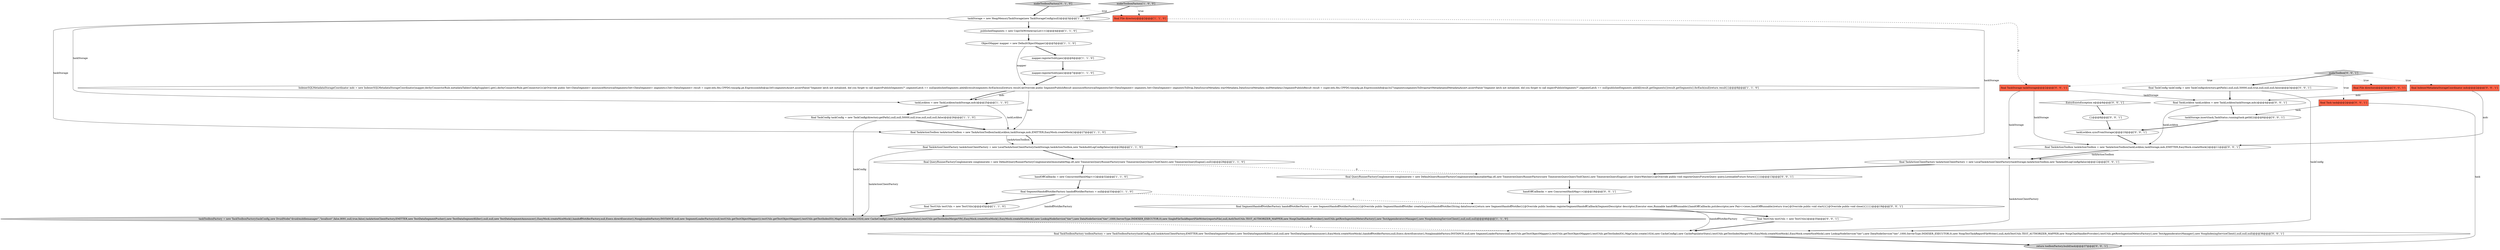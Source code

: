 digraph {
26 [style = filled, label = "final TaskToolboxFactory toolboxFactory = new TaskToolboxFactory(taskConfig,null,taskActionClientFactory,EMITTER,new TestDataSegmentPusher(),new TestDataSegmentKiller(),null,null,new TestDataSegmentAnnouncer(),EasyMock.createNiceMock(),handoffNotifierFactory,null,Execs.directExecutor(),NoopJoinableFactory.INSTANCE,null,new SegmentLoaderFactory(null,testUtils.getTestObjectMapper()),testUtils.getTestObjectMapper(),testUtils.getTestIndexIO(),MapCache.create(1024),new CacheConfig(),new CachePopulatorStats(),testUtils.getTestIndexMergerV9(),EasyMock.createNiceMock(),EasyMock.createNiceMock(),new LookupNodeService(\"tier\"),new DataNodeService(\"tier\",1000,ServerType.INDEXER_EXECUTOR,0),new NoopTestTaskReportFileWriter(),null,AuthTestUtils.TEST_AUTHORIZER_MAPPER,new NoopChatHandlerProvider(),testUtils.getRowIngestionMetersFactory(),new TestAppenderatorsManager(),new NoopIndexingServiceClient(),null,null,null)@@@36@@@['0', '0', '1']", fillcolor = white, shape = ellipse image = "AAA0AAABBB3BBB"];
15 [style = filled, label = "handOffCallbacks = new ConcurrentHashMap<>()@@@32@@@['1', '1', '0']", fillcolor = white, shape = ellipse image = "AAA0AAABBB1BBB"];
23 [style = filled, label = "final Task task@@@2@@@['0', '0', '1']", fillcolor = tomato, shape = box image = "AAA0AAABBB3BBB"];
35 [style = filled, label = "return toolboxFactory.build(task)@@@37@@@['0', '0', '1']", fillcolor = lightgray, shape = ellipse image = "AAA0AAABBB3BBB"];
8 [style = filled, label = "final File directory@@@2@@@['1', '1', '0']", fillcolor = tomato, shape = box image = "AAA0AAABBB1BBB"];
28 [style = filled, label = "final SegmentHandoffNotifierFactory handoffNotifierFactory = new SegmentHandoffNotifierFactory(){@Override public SegmentHandoffNotifier createSegmentHandoffNotifier(String dataSource){return new SegmentHandoffNotifier(){@Override public boolean registerSegmentHandoffCallback(SegmentDescriptor descriptor,Executor exec,Runnable handOffRunnable){handOffCallbacks.put(descriptor,new Pair<>(exec,handOffRunnable))return true}@Override public void start(){}@Override public void close(){}}}}@@@19@@@['0', '0', '1']", fillcolor = white, shape = ellipse image = "AAA0AAABBB3BBB"];
0 [style = filled, label = "mapper.registerSubtypes()@@@7@@@['1', '1', '0']", fillcolor = white, shape = ellipse image = "AAA0AAABBB1BBB"];
2 [style = filled, label = "final TestUtils testUtils = new TestUtils()@@@45@@@['1', '1', '0']", fillcolor = white, shape = ellipse image = "AAA0AAABBB1BBB"];
27 [style = filled, label = "handOffCallbacks = new ConcurrentHashMap<>()@@@18@@@['0', '0', '1']", fillcolor = white, shape = ellipse image = "AAA0AAABBB3BBB"];
30 [style = filled, label = "final TaskStorage taskStorage@@@2@@@['0', '0', '1']", fillcolor = tomato, shape = box image = "AAA0AAABBB3BBB"];
5 [style = filled, label = "taskStorage = new HeapMemoryTaskStorage(new TaskStorageConfig(null))@@@3@@@['1', '1', '0']", fillcolor = white, shape = ellipse image = "AAA0AAABBB1BBB"];
18 [style = filled, label = "final QueryRunnerFactoryConglomerate conglomerate = new DefaultQueryRunnerFactoryConglomerate(ImmutableMap.of(,new TimeseriesQueryRunnerFactory(new TimeseriesQueryQueryToolChest(),new TimeseriesQueryEngine(),new QueryWatcher(){@Override public void registerQueryFuture(Query query,ListenableFuture future){}})))@@@13@@@['0', '0', '1']", fillcolor = white, shape = ellipse image = "AAA0AAABBB3BBB"];
25 [style = filled, label = "final IndexerMetadataStorageCoordinator mdc@@@2@@@['0', '0', '1']", fillcolor = tomato, shape = box image = "AAA0AAABBB3BBB"];
7 [style = filled, label = "final TaskActionToolbox taskActionToolbox = new TaskActionToolbox(taskLockbox,taskStorage,mdc,EMITTER,EasyMock.createMock())@@@27@@@['1', '1', '0']", fillcolor = white, shape = ellipse image = "AAA0AAABBB1BBB"];
20 [style = filled, label = "{}@@@8@@@['0', '0', '1']", fillcolor = white, shape = ellipse image = "AAA0AAABBB3BBB"];
33 [style = filled, label = "final TaskConfig taskConfig = new TaskConfig(directory.getPath(),null,null,50000,null,true,null,null,null,false)@@@3@@@['0', '0', '1']", fillcolor = white, shape = ellipse image = "AAA0AAABBB3BBB"];
14 [style = filled, label = "final TaskConfig taskConfig = new TaskConfig(directory.getPath(),null,null,50000,null,true,null,null,null,false)@@@26@@@['1', '1', '0']", fillcolor = white, shape = ellipse image = "AAA0AAABBB1BBB"];
3 [style = filled, label = "taskToolboxFactory = new TaskToolboxFactory(taskConfig,new DruidNode(\"druid/middlemanager\",\"localhost\",false,8091,null,true,false),taskActionClientFactory,EMITTER,new TestDataSegmentPusher(),new TestDataSegmentKiller(),null,null,new TestDataSegmentAnnouncer(),EasyMock.createNiceMock(),handoffNotifierFactory,null,Execs.directExecutor(),NoopJoinableFactory.INSTANCE,null,new SegmentLoaderFactory(null,testUtils.getTestObjectMapper()),testUtils.getTestObjectMapper(),testUtils.getTestIndexIO(),MapCache.create(1024),new CacheConfig(),new CachePopulatorStats(),testUtils.getTestIndexMergerV9(),EasyMock.createNiceMock(),EasyMock.createNiceMock(),new LookupNodeService(\"tier\"),new DataNodeService(\"tier\",1000,ServerType.INDEXER_EXECUTOR,0),new SingleFileTaskReportFileWriter(reportsFile),null,AuthTestUtils.TEST_AUTHORIZER_MAPPER,new NoopChatHandlerProvider(),testUtils.getRowIngestionMetersFactory(),new TestAppenderatorsManager(),new NoopIndexingServiceClient(),null,null,null)@@@46@@@['1', '1', '0']", fillcolor = lightgray, shape = ellipse image = "AAA0AAABBB1BBB"];
16 [style = filled, label = "IndexerSQLMetadataStorageCoordinator mdc = new IndexerSQLMetadataStorageCoordinator(mapper,derbyConnectorRule.metadataTablesConfigSupplier().get(),derbyConnectorRule.getConnector()){@Override public Set<DataSegment> announceHistoricalSegments(Set<DataSegment> segments){Set<DataSegment> result = super.edu.fdu.CPPDG.tinypdg.pe.ExpressionInfo@aa1b01segmentsAssert.assertFalse(\"Segment latch not initialized, did you forget to call expectPublishSegments?\",segmentLatch == null)publishedSegments.addAll(result)segments.forEach(null)return result}@Override public SegmentPublishResult announceHistoricalSegments(Set<DataSegment> segments,Set<DataSegment> segmentsToDrop,DataSourceMetadata startMetadata,DataSourceMetadata endMetadata){SegmentPublishResult result = super.edu.fdu.CPPDG.tinypdg.pe.ExpressionInfo@aa1b27segmentssegmentsToDropstartMetadataendMetadataAssert.assertFalse(\"Segment latch not initialized, did you forget to call expectPublishSegments?\",segmentLatch == null)publishedSegments.addAll(result.getSegments())result.getSegments().forEach(null)return result}}@@@8@@@['1', '1', '0']", fillcolor = white, shape = ellipse image = "AAA0AAABBB1BBB"];
19 [style = filled, label = "final TaskActionToolbox taskActionToolbox = new TaskActionToolbox(taskLockbox,taskStorage,mdc,EMITTER,EasyMock.createMock())@@@11@@@['0', '0', '1']", fillcolor = white, shape = ellipse image = "AAA0AAABBB3BBB"];
24 [style = filled, label = "final TaskActionClientFactory taskActionClientFactory = new LocalTaskActionClientFactory(taskStorage,taskActionToolbox,new TaskAuditLogConfig(false))@@@12@@@['0', '0', '1']", fillcolor = white, shape = ellipse image = "AAA0AAABBB3BBB"];
17 [style = filled, label = "makeToolboxFactory['0', '1', '0']", fillcolor = lightgray, shape = diamond image = "AAA0AAABBB2BBB"];
6 [style = filled, label = "ObjectMapper mapper = new DefaultObjectMapper()@@@5@@@['1', '1', '0']", fillcolor = white, shape = ellipse image = "AAA0AAABBB1BBB"];
34 [style = filled, label = "taskStorage.insert(task,TaskStatus.running(task.getId()))@@@6@@@['0', '0', '1']", fillcolor = white, shape = ellipse image = "AAA0AAABBB3BBB"];
13 [style = filled, label = "publishedSegments = new CopyOnWriteArrayList<>()@@@4@@@['1', '1', '0']", fillcolor = white, shape = ellipse image = "AAA0AAABBB1BBB"];
10 [style = filled, label = "taskLockbox = new TaskLockbox(taskStorage,mdc)@@@25@@@['1', '1', '0']", fillcolor = white, shape = ellipse image = "AAA0AAABBB1BBB"];
22 [style = filled, label = "makeToolbox['0', '0', '1']", fillcolor = lightgray, shape = diamond image = "AAA0AAABBB3BBB"];
32 [style = filled, label = "final TestUtils testUtils = new TestUtils()@@@35@@@['0', '0', '1']", fillcolor = white, shape = ellipse image = "AAA0AAABBB3BBB"];
11 [style = filled, label = "mapper.registerSubtypes()@@@6@@@['1', '1', '0']", fillcolor = white, shape = ellipse image = "AAA0AAABBB1BBB"];
12 [style = filled, label = "makeToolboxFactory['1', '0', '0']", fillcolor = lightgray, shape = diamond image = "AAA0AAABBB1BBB"];
21 [style = filled, label = "final File directory@@@2@@@['0', '0', '1']", fillcolor = tomato, shape = box image = "AAA0AAABBB3BBB"];
9 [style = filled, label = "final TaskActionClientFactory taskActionClientFactory = new LocalTaskActionClientFactory(taskStorage,taskActionToolbox,new TaskAuditLogConfig(false))@@@28@@@['1', '1', '0']", fillcolor = white, shape = ellipse image = "AAA0AAABBB1BBB"];
1 [style = filled, label = "final SegmentHandoffNotifierFactory handoffNotifierFactory = null@@@33@@@['1', '1', '0']", fillcolor = white, shape = ellipse image = "AAA0AAABBB1BBB"];
31 [style = filled, label = "final TaskLockbox taskLockbox = new TaskLockbox(taskStorage,mdc)@@@4@@@['0', '0', '1']", fillcolor = white, shape = ellipse image = "AAA0AAABBB3BBB"];
4 [style = filled, label = "final QueryRunnerFactoryConglomerate conglomerate = new DefaultQueryRunnerFactoryConglomerate(ImmutableMap.of(,new TimeseriesQueryRunnerFactory(new TimeseriesQueryQueryToolChest(),new TimeseriesQueryEngine(),null)))@@@29@@@['1', '1', '0']", fillcolor = white, shape = ellipse image = "AAA0AAABBB1BBB"];
36 [style = filled, label = "EntryExistsException e@@@8@@@['0', '0', '1']", fillcolor = white, shape = diamond image = "AAA0AAABBB3BBB"];
29 [style = filled, label = "taskLockbox.syncFromStorage()@@@10@@@['0', '0', '1']", fillcolor = white, shape = ellipse image = "AAA0AAABBB3BBB"];
14->7 [style = bold, label=""];
14->3 [style = solid, label="taskConfig"];
33->26 [style = solid, label="taskConfig"];
22->23 [style = dotted, label="true"];
31->19 [style = solid, label="taskLockbox"];
29->19 [style = bold, label=""];
15->1 [style = bold, label=""];
33->31 [style = bold, label=""];
24->18 [style = bold, label=""];
9->4 [style = bold, label=""];
25->19 [style = solid, label="mdc"];
27->28 [style = bold, label=""];
36->20 [style = bold, label=""];
7->9 [style = bold, label=""];
10->7 [style = solid, label="taskLockbox"];
22->30 [style = dotted, label="true"];
11->0 [style = bold, label=""];
6->11 [style = bold, label=""];
28->32 [style = bold, label=""];
26->35 [style = bold, label=""];
22->33 [style = bold, label=""];
13->6 [style = bold, label=""];
23->35 [style = solid, label="task"];
3->26 [style = dashed, label="0"];
19->24 [style = bold, label=""];
16->10 [style = bold, label=""];
7->9 [style = solid, label="taskActionToolbox"];
5->13 [style = bold, label=""];
2->3 [style = bold, label=""];
25->31 [style = solid, label="mdc"];
32->26 [style = bold, label=""];
28->26 [style = solid, label="handoffNotifierFactory"];
5->9 [style = solid, label="taskStorage"];
12->8 [style = dotted, label="true"];
5->10 [style = solid, label="taskStorage"];
22->25 [style = dotted, label="true"];
12->5 [style = bold, label=""];
8->30 [style = dashed, label="0"];
30->31 [style = solid, label="taskStorage"];
1->28 [style = dashed, label="0"];
1->3 [style = solid, label="handoffNotifierFactory"];
5->7 [style = solid, label="taskStorage"];
30->19 [style = solid, label="taskStorage"];
16->10 [style = solid, label="mdc"];
6->16 [style = solid, label="mapper"];
17->8 [style = dotted, label="true"];
16->7 [style = solid, label="mdc"];
20->29 [style = bold, label=""];
24->26 [style = solid, label="taskActionClientFactory"];
19->24 [style = solid, label="taskActionToolbox"];
23->34 [style = solid, label="task"];
9->3 [style = solid, label="taskActionClientFactory"];
4->18 [style = dashed, label="0"];
34->29 [style = bold, label=""];
4->15 [style = bold, label=""];
18->27 [style = bold, label=""];
10->14 [style = bold, label=""];
1->2 [style = bold, label=""];
17->5 [style = bold, label=""];
31->34 [style = bold, label=""];
30->24 [style = solid, label="taskStorage"];
22->21 [style = dotted, label="true"];
0->16 [style = bold, label=""];
}

